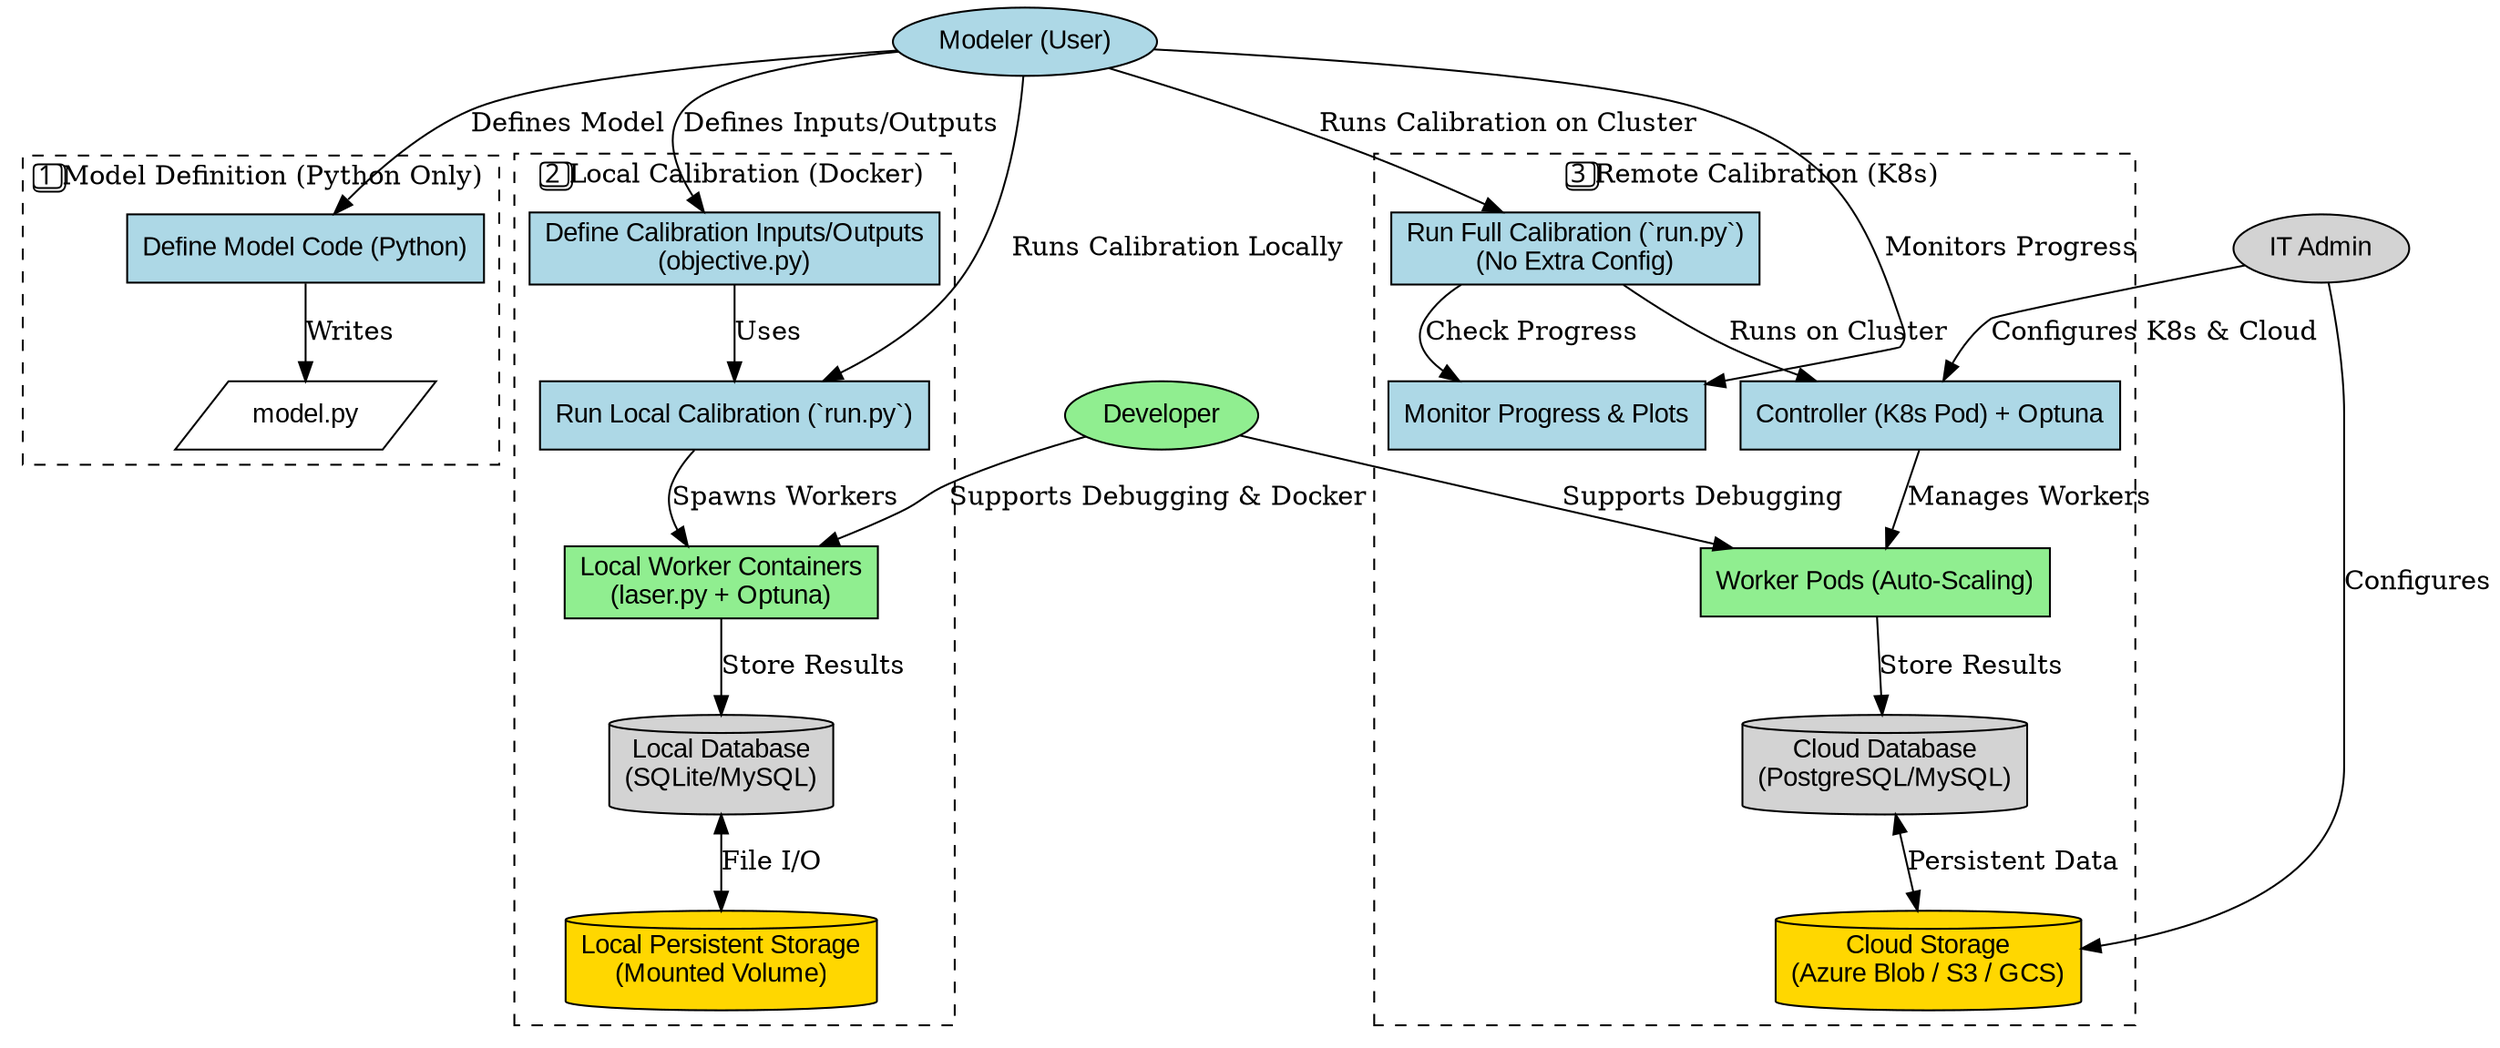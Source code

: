 digraph OptunaCalibrationWorkflow {
    rankdir=TB;
    node [shape=box, fontname="Arial"];

    # Define roles (placed outside of steps)
    modeler [label="Modeler (User)", style=filled, fillcolor=lightblue, shape=ellipse];
    developer [label="Developer", style=filled, fillcolor=lightgreen, shape=ellipse];
    it_admin [label="IT Admin", style=filled, fillcolor=lightgray, shape=ellipse];

    # Step 1: Model Definition (Only Modeler)
    subgraph cluster_step1 {
        label="1️⃣ Model Definition (Python Only)";
        style=dashed;

        model_definition [label="Define Model Code (Python)", style=filled, fillcolor=lightblue];
        model_file [label="model.py", shape=parallelogram, style=filled, fillcolor=white];

        model_definition -> model_file [label="Writes"];
    }
    modeler -> model_definition [label="Defines Model"];

    # Step 2: Local Calibration (Modeler + Developer)
    subgraph cluster_step2 {
        label="2️⃣ Local Calibration (Docker)";
        style=dashed;

        objective_function [label="Define Calibration Inputs/Outputs\n(objective.py)", style=filled, fillcolor=lightblue];
        local_run [label="Run Local Calibration (`run.py`)", style=filled, fillcolor=lightblue];

        local_workers [label="Local Worker Containers\n(laser.py + Optuna)", style=filled, fillcolor=lightgreen];
        local_db [label="Local Database\n(SQLite/MySQL)", shape=cylinder, style=filled, fillcolor=lightgray];
        local_storage [label="Local Persistent Storage\n(Mounted Volume)", shape=cylinder, style=filled, fillcolor=gold];

        objective_function -> local_run [label="Uses"];
        local_run -> local_workers [label="Spawns Workers"];
        local_workers -> local_db [label="Store Results"];
        local_db -> local_storage [label="File I/O", dir=both];
    }
    modeler -> objective_function [label="Defines Inputs/Outputs"];
    modeler -> local_run [label="Runs Calibration Locally"];
    developer -> local_workers [label="Supports Debugging & Docker"];

    # Step 3: Remote Calibration (Modeler + Developer + IT Admin)
    subgraph cluster_step3 {
        label="3️⃣ Remote Calibration (K8s)";
        style=dashed;

        remote_run [label="Run Full Calibration (`run.py`)\n(No Extra Config)", style=filled, fillcolor=lightblue];
        monitor_results [label="Monitor Progress & Plots", style=filled, fillcolor=lightblue];

        cloud_controller [label="Controller (K8s Pod) + Optuna", style=filled, fillcolor=lightblue];
        cloud_workers [label="Worker Pods (Auto-Scaling)", style=filled, fillcolor=lightgreen];
        cloud_db [label="Cloud Database\n(PostgreSQL/MySQL)", shape=cylinder, style=filled, fillcolor=lightgray];
        cloud_storage [label="Cloud Storage\n(Azure Blob / S3 / GCS)", shape=cylinder, style=filled, fillcolor=gold];

        remote_run -> cloud_controller [label="Runs on Cluster"];
        cloud_controller -> cloud_workers [label="Manages Workers"];
        cloud_workers -> cloud_db [label="Store Results"];
        cloud_db -> cloud_storage [label="Persistent Data", dir=both];

        remote_run -> monitor_results [label="Check Progress"];
    }
    modeler -> remote_run [label="Runs Calibration on Cluster"];
    modeler -> monitor_results [label="Monitors Progress"];

    developer -> cloud_workers [label="Supports Debugging"];
    it_admin -> cloud_controller [label="Configures K8s & Cloud"];
    it_admin -> cloud_storage [label="Configures"];
}
